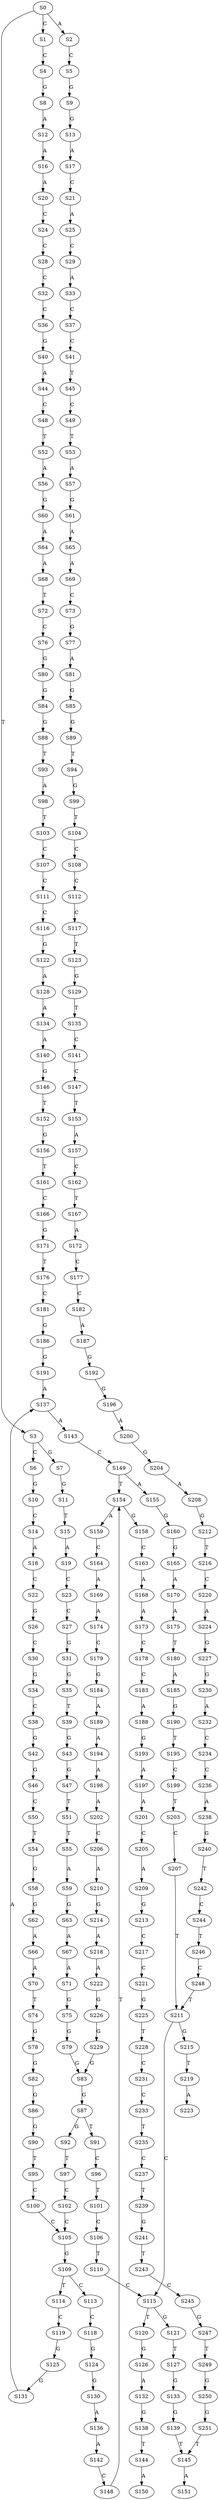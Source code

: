 strict digraph  {
	S0 -> S1 [ label = C ];
	S0 -> S2 [ label = A ];
	S0 -> S3 [ label = T ];
	S1 -> S4 [ label = C ];
	S2 -> S5 [ label = C ];
	S3 -> S6 [ label = C ];
	S3 -> S7 [ label = G ];
	S4 -> S8 [ label = G ];
	S5 -> S9 [ label = G ];
	S6 -> S10 [ label = G ];
	S7 -> S11 [ label = G ];
	S8 -> S12 [ label = A ];
	S9 -> S13 [ label = G ];
	S10 -> S14 [ label = C ];
	S11 -> S15 [ label = T ];
	S12 -> S16 [ label = A ];
	S13 -> S17 [ label = A ];
	S14 -> S18 [ label = A ];
	S15 -> S19 [ label = A ];
	S16 -> S20 [ label = A ];
	S17 -> S21 [ label = C ];
	S18 -> S22 [ label = C ];
	S19 -> S23 [ label = C ];
	S20 -> S24 [ label = C ];
	S21 -> S25 [ label = A ];
	S22 -> S26 [ label = G ];
	S23 -> S27 [ label = C ];
	S24 -> S28 [ label = C ];
	S25 -> S29 [ label = C ];
	S26 -> S30 [ label = C ];
	S27 -> S31 [ label = G ];
	S28 -> S32 [ label = C ];
	S29 -> S33 [ label = A ];
	S30 -> S34 [ label = G ];
	S31 -> S35 [ label = G ];
	S32 -> S36 [ label = C ];
	S33 -> S37 [ label = C ];
	S34 -> S38 [ label = C ];
	S35 -> S39 [ label = T ];
	S36 -> S40 [ label = G ];
	S37 -> S41 [ label = C ];
	S38 -> S42 [ label = G ];
	S39 -> S43 [ label = G ];
	S40 -> S44 [ label = A ];
	S41 -> S45 [ label = T ];
	S42 -> S46 [ label = G ];
	S43 -> S47 [ label = G ];
	S44 -> S48 [ label = C ];
	S45 -> S49 [ label = C ];
	S46 -> S50 [ label = C ];
	S47 -> S51 [ label = T ];
	S48 -> S52 [ label = T ];
	S49 -> S53 [ label = T ];
	S50 -> S54 [ label = T ];
	S51 -> S55 [ label = T ];
	S52 -> S56 [ label = A ];
	S53 -> S57 [ label = A ];
	S54 -> S58 [ label = G ];
	S55 -> S59 [ label = A ];
	S56 -> S60 [ label = G ];
	S57 -> S61 [ label = G ];
	S58 -> S62 [ label = G ];
	S59 -> S63 [ label = G ];
	S60 -> S64 [ label = A ];
	S61 -> S65 [ label = A ];
	S62 -> S66 [ label = A ];
	S63 -> S67 [ label = A ];
	S64 -> S68 [ label = A ];
	S65 -> S69 [ label = A ];
	S66 -> S70 [ label = A ];
	S67 -> S71 [ label = A ];
	S68 -> S72 [ label = T ];
	S69 -> S73 [ label = C ];
	S70 -> S74 [ label = T ];
	S71 -> S75 [ label = G ];
	S72 -> S76 [ label = C ];
	S73 -> S77 [ label = G ];
	S74 -> S78 [ label = G ];
	S75 -> S79 [ label = G ];
	S76 -> S80 [ label = G ];
	S77 -> S81 [ label = A ];
	S78 -> S82 [ label = G ];
	S79 -> S83 [ label = G ];
	S80 -> S84 [ label = G ];
	S81 -> S85 [ label = G ];
	S82 -> S86 [ label = G ];
	S83 -> S87 [ label = G ];
	S84 -> S88 [ label = G ];
	S85 -> S89 [ label = G ];
	S86 -> S90 [ label = G ];
	S87 -> S91 [ label = T ];
	S87 -> S92 [ label = G ];
	S88 -> S93 [ label = T ];
	S89 -> S94 [ label = T ];
	S90 -> S95 [ label = T ];
	S91 -> S96 [ label = C ];
	S92 -> S97 [ label = T ];
	S93 -> S98 [ label = A ];
	S94 -> S99 [ label = G ];
	S95 -> S100 [ label = C ];
	S96 -> S101 [ label = T ];
	S97 -> S102 [ label = C ];
	S98 -> S103 [ label = T ];
	S99 -> S104 [ label = T ];
	S100 -> S105 [ label = C ];
	S101 -> S106 [ label = C ];
	S102 -> S105 [ label = C ];
	S103 -> S107 [ label = C ];
	S104 -> S108 [ label = C ];
	S105 -> S109 [ label = G ];
	S106 -> S110 [ label = T ];
	S107 -> S111 [ label = C ];
	S108 -> S112 [ label = C ];
	S109 -> S113 [ label = C ];
	S109 -> S114 [ label = T ];
	S110 -> S115 [ label = C ];
	S111 -> S116 [ label = C ];
	S112 -> S117 [ label = C ];
	S113 -> S118 [ label = C ];
	S114 -> S119 [ label = C ];
	S115 -> S120 [ label = T ];
	S115 -> S121 [ label = G ];
	S116 -> S122 [ label = G ];
	S117 -> S123 [ label = T ];
	S118 -> S124 [ label = G ];
	S119 -> S125 [ label = G ];
	S120 -> S126 [ label = G ];
	S121 -> S127 [ label = T ];
	S122 -> S128 [ label = A ];
	S123 -> S129 [ label = G ];
	S124 -> S130 [ label = G ];
	S125 -> S131 [ label = G ];
	S126 -> S132 [ label = A ];
	S127 -> S133 [ label = G ];
	S128 -> S134 [ label = A ];
	S129 -> S135 [ label = T ];
	S130 -> S136 [ label = A ];
	S131 -> S137 [ label = A ];
	S132 -> S138 [ label = G ];
	S133 -> S139 [ label = G ];
	S134 -> S140 [ label = A ];
	S135 -> S141 [ label = C ];
	S136 -> S142 [ label = A ];
	S137 -> S143 [ label = A ];
	S138 -> S144 [ label = T ];
	S139 -> S145 [ label = T ];
	S140 -> S146 [ label = G ];
	S141 -> S147 [ label = C ];
	S142 -> S148 [ label = C ];
	S143 -> S149 [ label = C ];
	S144 -> S150 [ label = A ];
	S145 -> S151 [ label = A ];
	S146 -> S152 [ label = T ];
	S147 -> S153 [ label = T ];
	S148 -> S154 [ label = T ];
	S149 -> S155 [ label = A ];
	S149 -> S154 [ label = T ];
	S152 -> S156 [ label = G ];
	S153 -> S157 [ label = A ];
	S154 -> S158 [ label = G ];
	S154 -> S159 [ label = A ];
	S155 -> S160 [ label = G ];
	S156 -> S161 [ label = T ];
	S157 -> S162 [ label = C ];
	S158 -> S163 [ label = C ];
	S159 -> S164 [ label = C ];
	S160 -> S165 [ label = G ];
	S161 -> S166 [ label = C ];
	S162 -> S167 [ label = T ];
	S163 -> S168 [ label = A ];
	S164 -> S169 [ label = A ];
	S165 -> S170 [ label = A ];
	S166 -> S171 [ label = G ];
	S167 -> S172 [ label = A ];
	S168 -> S173 [ label = A ];
	S169 -> S174 [ label = A ];
	S170 -> S175 [ label = A ];
	S171 -> S176 [ label = T ];
	S172 -> S177 [ label = C ];
	S173 -> S178 [ label = C ];
	S174 -> S179 [ label = C ];
	S175 -> S180 [ label = T ];
	S176 -> S181 [ label = C ];
	S177 -> S182 [ label = C ];
	S178 -> S183 [ label = C ];
	S179 -> S184 [ label = G ];
	S180 -> S185 [ label = A ];
	S181 -> S186 [ label = G ];
	S182 -> S187 [ label = A ];
	S183 -> S188 [ label = A ];
	S184 -> S189 [ label = A ];
	S185 -> S190 [ label = G ];
	S186 -> S191 [ label = G ];
	S187 -> S192 [ label = G ];
	S188 -> S193 [ label = G ];
	S189 -> S194 [ label = A ];
	S190 -> S195 [ label = T ];
	S191 -> S137 [ label = A ];
	S192 -> S196 [ label = G ];
	S193 -> S197 [ label = A ];
	S194 -> S198 [ label = A ];
	S195 -> S199 [ label = C ];
	S196 -> S200 [ label = A ];
	S197 -> S201 [ label = A ];
	S198 -> S202 [ label = A ];
	S199 -> S203 [ label = T ];
	S200 -> S204 [ label = G ];
	S201 -> S205 [ label = C ];
	S202 -> S206 [ label = C ];
	S203 -> S207 [ label = C ];
	S204 -> S208 [ label = A ];
	S205 -> S209 [ label = A ];
	S206 -> S210 [ label = A ];
	S207 -> S211 [ label = T ];
	S208 -> S212 [ label = G ];
	S209 -> S213 [ label = G ];
	S210 -> S214 [ label = G ];
	S211 -> S115 [ label = C ];
	S211 -> S215 [ label = G ];
	S212 -> S216 [ label = T ];
	S213 -> S217 [ label = C ];
	S214 -> S218 [ label = A ];
	S215 -> S219 [ label = T ];
	S216 -> S220 [ label = C ];
	S217 -> S221 [ label = C ];
	S218 -> S222 [ label = A ];
	S219 -> S223 [ label = A ];
	S220 -> S224 [ label = A ];
	S221 -> S225 [ label = G ];
	S222 -> S226 [ label = G ];
	S224 -> S227 [ label = G ];
	S225 -> S228 [ label = T ];
	S226 -> S229 [ label = G ];
	S227 -> S230 [ label = G ];
	S228 -> S231 [ label = C ];
	S229 -> S83 [ label = G ];
	S230 -> S232 [ label = A ];
	S231 -> S233 [ label = C ];
	S232 -> S234 [ label = C ];
	S233 -> S235 [ label = T ];
	S234 -> S236 [ label = C ];
	S235 -> S237 [ label = C ];
	S236 -> S238 [ label = A ];
	S237 -> S239 [ label = T ];
	S238 -> S240 [ label = G ];
	S239 -> S241 [ label = G ];
	S240 -> S242 [ label = T ];
	S241 -> S243 [ label = T ];
	S242 -> S244 [ label = C ];
	S243 -> S245 [ label = C ];
	S244 -> S246 [ label = T ];
	S245 -> S247 [ label = G ];
	S246 -> S248 [ label = C ];
	S247 -> S249 [ label = T ];
	S248 -> S211 [ label = T ];
	S249 -> S250 [ label = G ];
	S250 -> S251 [ label = G ];
	S251 -> S145 [ label = T ];
}
